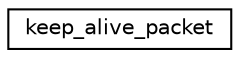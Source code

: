 digraph "Graphical Class Hierarchy"
{
 // LATEX_PDF_SIZE
  edge [fontname="Helvetica",fontsize="10",labelfontname="Helvetica",labelfontsize="10"];
  node [fontname="Helvetica",fontsize="10",shape=record];
  rankdir="LR";
  Node0 [label="keep_alive_packet",height=0.2,width=0.4,color="black", fillcolor="white", style="filled",URL="$structkeep__alive__packet.html",tooltip="Keep alive packets are used to decide wether or not a node is still considered alive...."];
}
